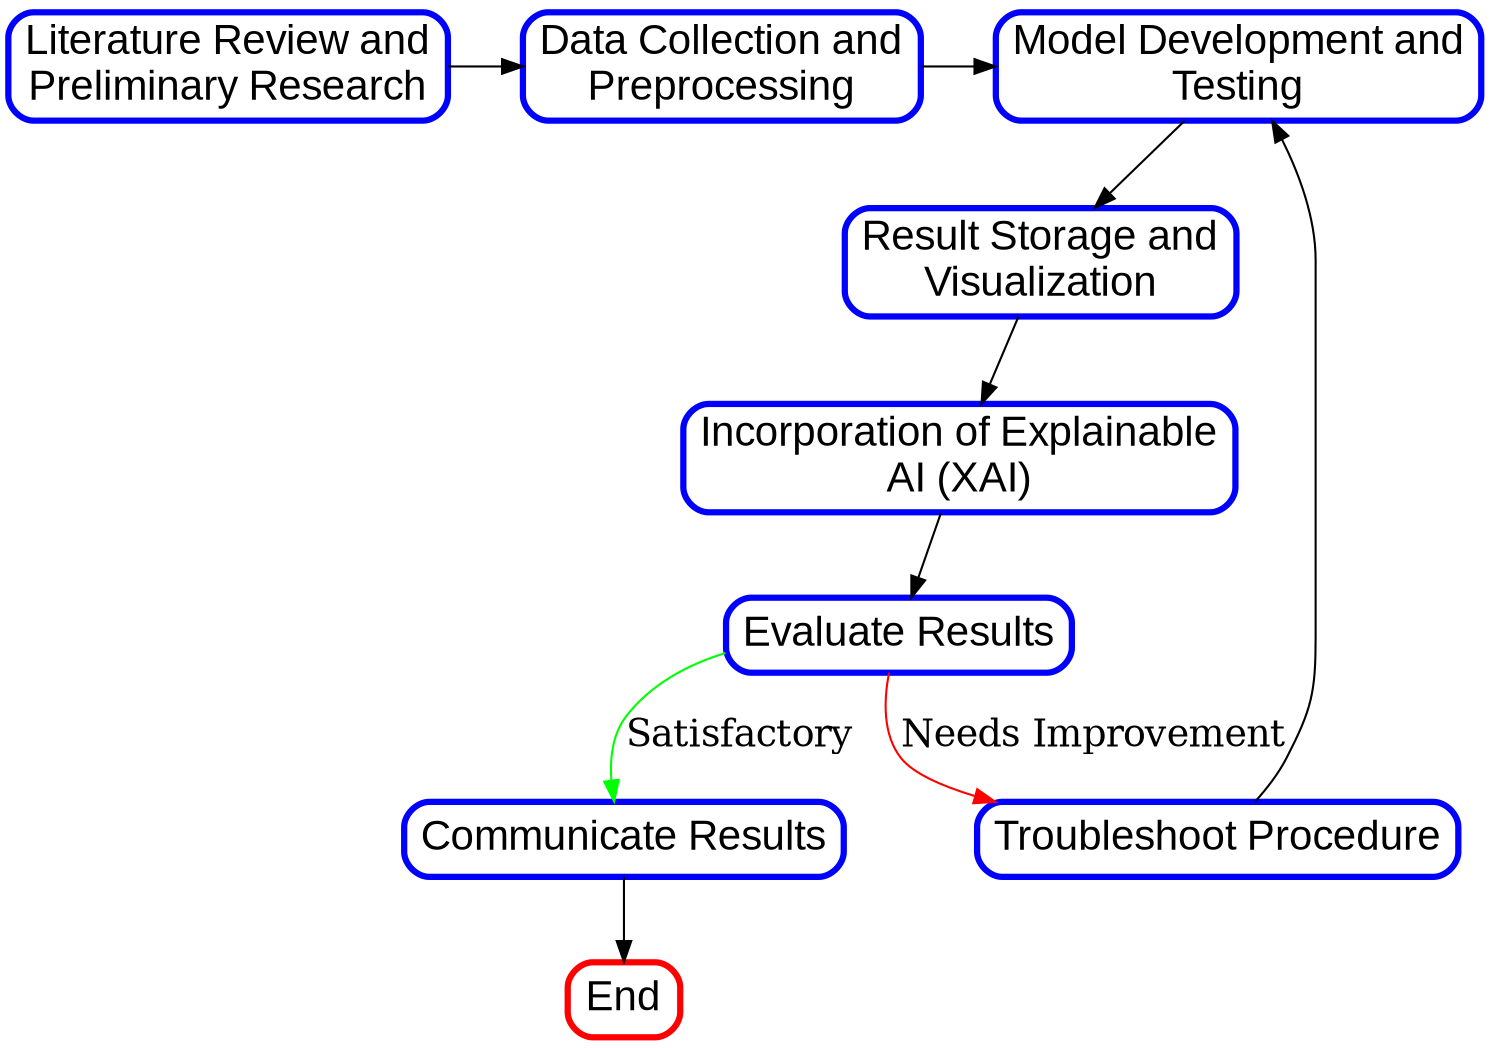 digraph ProjectMethodology {
    node [shape=box, style=rounded, color=blue, fontname=Arial,
        fontsize=20, penwidth=3.0];
    graph [rankdir=UD, ratio=0.7];

    Literature_Review [label="Literature Review and\nPreliminary Research"];
    Data_Collection [label="Data Collection and\nPreprocessing"];
    Model_Development [label="Model Development and\nTesting"];
    Result_Storage [label="Result Storage and\nVisualization"];
    Explainable_AI [label="Incorporation of Explainable\nAI (XAI)"];
    Evaluate_Results [label="Evaluate Results"];
    Communicate_Results [label="Communicate Results"];
    Troubleshoot_Procedure [label="Troubleshoot Procedure"];
    End [label="End", color=red];

    Literature_Review -> Data_Collection[constraint=false];
    Data_Collection -> Model_Development[constraint=false];
    Model_Development -> Result_Storage;
    Result_Storage -> Explainable_AI;
    Explainable_AI -> Evaluate_Results;
    Evaluate_Results -> Communicate_Results [label="Satisfactory", color=green,
        fontsize=18];
    Evaluate_Results -> Troubleshoot_Procedure [label="Needs Improvement",
        color=red, fontsize=18];

    Troubleshoot_Procedure -> Model_Development;
    Communicate_Results -> End;
}